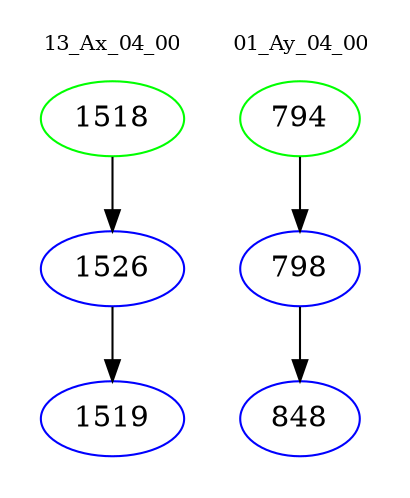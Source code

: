 digraph{
subgraph cluster_0 {
color = white
label = "13_Ax_04_00";
fontsize=10;
T0_1518 [label="1518", color="green"]
T0_1518 -> T0_1526 [color="black"]
T0_1526 [label="1526", color="blue"]
T0_1526 -> T0_1519 [color="black"]
T0_1519 [label="1519", color="blue"]
}
subgraph cluster_1 {
color = white
label = "01_Ay_04_00";
fontsize=10;
T1_794 [label="794", color="green"]
T1_794 -> T1_798 [color="black"]
T1_798 [label="798", color="blue"]
T1_798 -> T1_848 [color="black"]
T1_848 [label="848", color="blue"]
}
}
